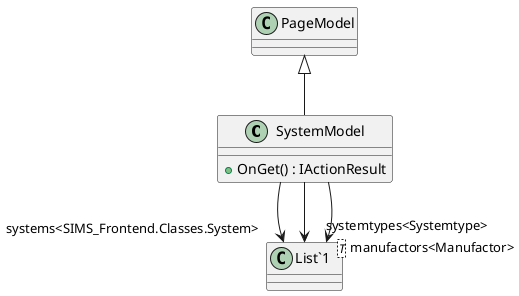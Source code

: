 @startuml
class SystemModel {
    + OnGet() : IActionResult
}
class "List`1"<T> {
}
PageModel <|-- SystemModel
SystemModel --> "systems<SIMS_Frontend.Classes.System>" "List`1"
SystemModel --> "systemtypes<Systemtype>" "List`1"
SystemModel --> "manufactors<Manufactor>" "List`1"
@enduml

